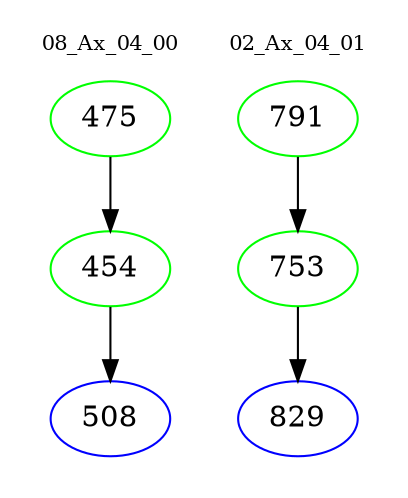 digraph{
subgraph cluster_0 {
color = white
label = "08_Ax_04_00";
fontsize=10;
T0_475 [label="475", color="green"]
T0_475 -> T0_454 [color="black"]
T0_454 [label="454", color="green"]
T0_454 -> T0_508 [color="black"]
T0_508 [label="508", color="blue"]
}
subgraph cluster_1 {
color = white
label = "02_Ax_04_01";
fontsize=10;
T1_791 [label="791", color="green"]
T1_791 -> T1_753 [color="black"]
T1_753 [label="753", color="green"]
T1_753 -> T1_829 [color="black"]
T1_829 [label="829", color="blue"]
}
}

